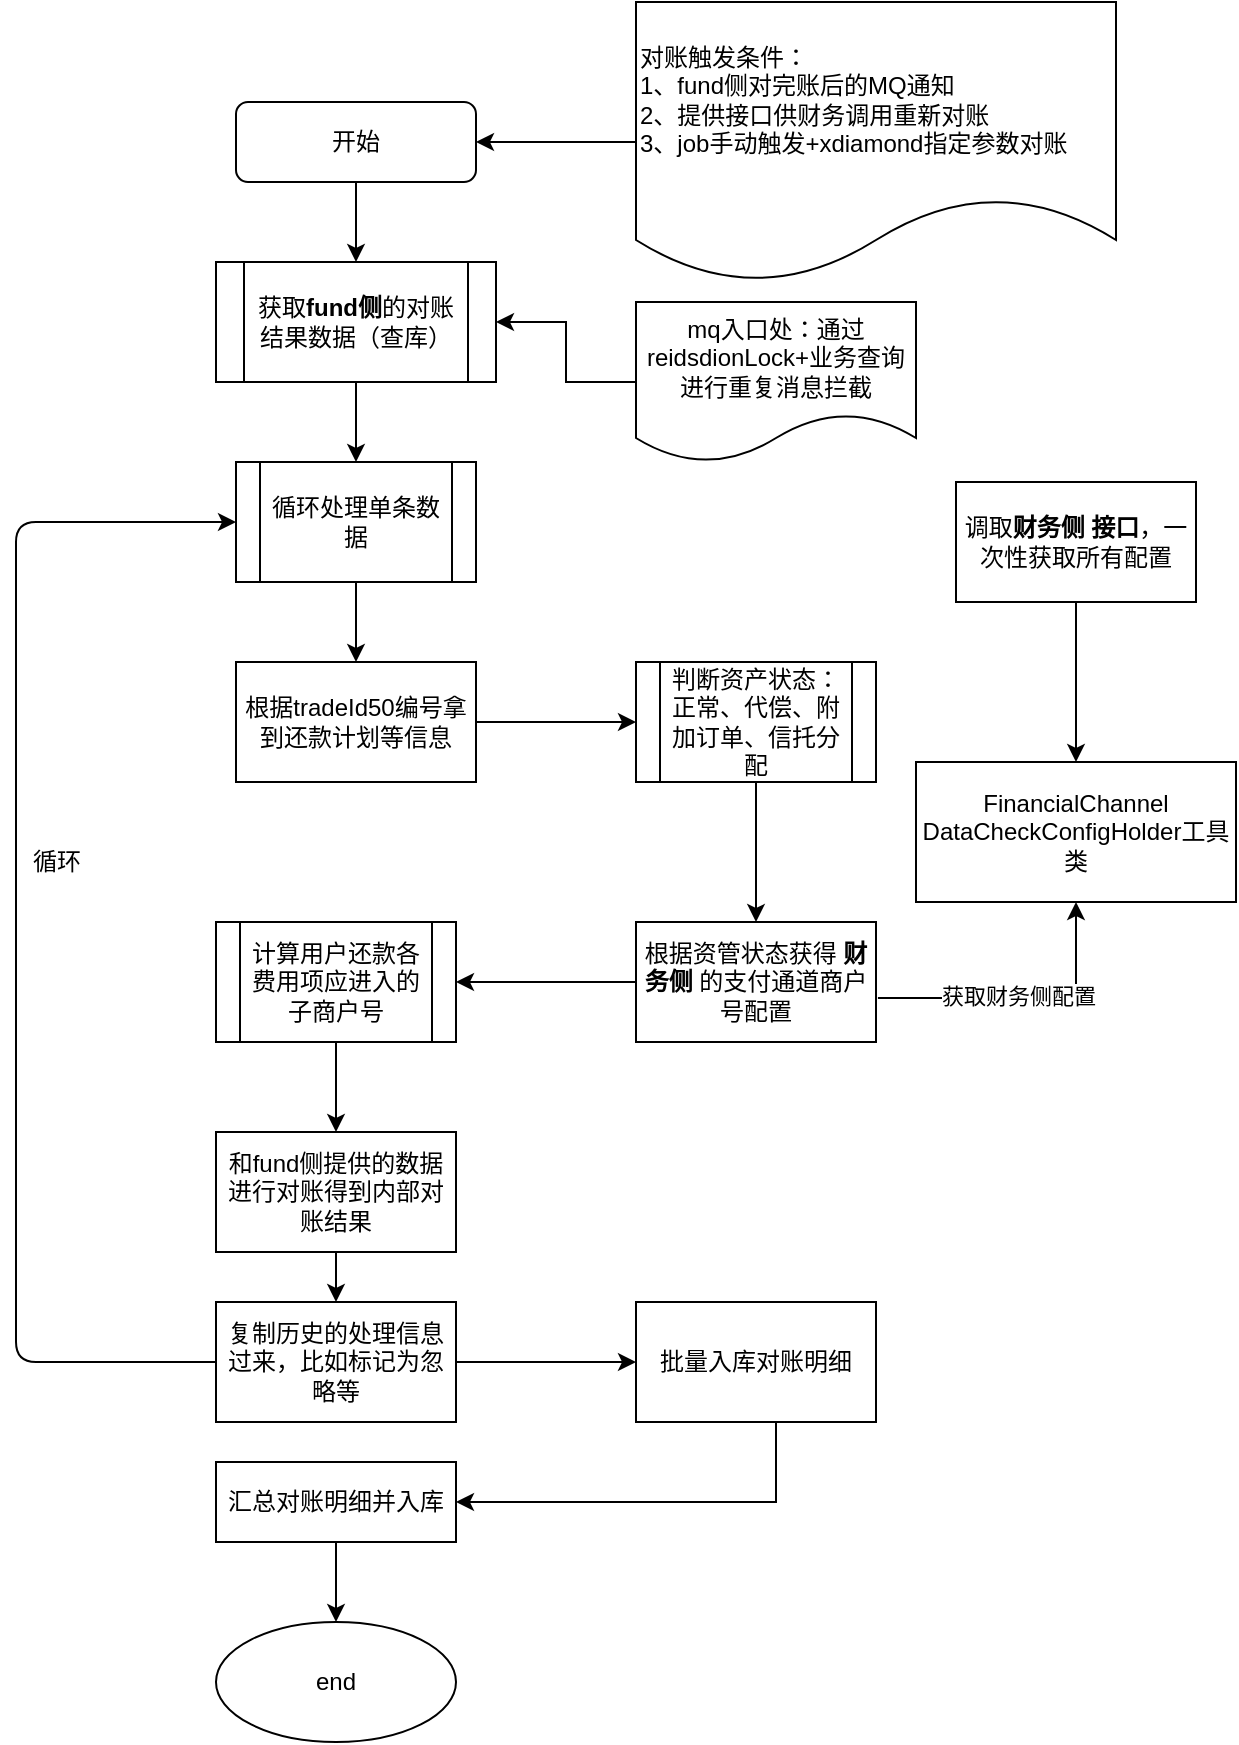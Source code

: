<mxfile version="15.6.0" type="github">
  <diagram id="apIW8iKadIbED9XqzVE-" name="Page-1">
    <mxGraphModel dx="2066" dy="1051" grid="1" gridSize="10" guides="1" tooltips="1" connect="1" arrows="1" fold="1" page="1" pageScale="1" pageWidth="827" pageHeight="1169" math="0" shadow="0">
      <root>
        <mxCell id="0" />
        <mxCell id="1" parent="0" />
        <mxCell id="F3Vqj-18aOBOU162DJYH-1" value="" style="edgeStyle=orthogonalEdgeStyle;rounded=0;orthogonalLoop=1;jettySize=auto;html=1;" edge="1" parent="1" source="F3Vqj-18aOBOU162DJYH-2">
          <mxGeometry relative="1" as="geometry">
            <mxPoint x="370" y="150" as="targetPoint" />
          </mxGeometry>
        </mxCell>
        <mxCell id="F3Vqj-18aOBOU162DJYH-2" value="开始" style="rounded=1;whiteSpace=wrap;html=1;fontSize=12;glass=0;strokeWidth=1;shadow=0;" vertex="1" parent="1">
          <mxGeometry x="310" y="70" width="120" height="40" as="geometry" />
        </mxCell>
        <mxCell id="F3Vqj-18aOBOU162DJYH-3" value="" style="edgeStyle=orthogonalEdgeStyle;rounded=0;orthogonalLoop=1;jettySize=auto;html=1;" edge="1" parent="1" source="F3Vqj-18aOBOU162DJYH-4" target="F3Vqj-18aOBOU162DJYH-6">
          <mxGeometry relative="1" as="geometry" />
        </mxCell>
        <mxCell id="F3Vqj-18aOBOU162DJYH-4" value="获取&lt;b&gt;fund侧&lt;/b&gt;的对账结果数据（查库）" style="shape=process;whiteSpace=wrap;html=1;backgroundOutline=1;" vertex="1" parent="1">
          <mxGeometry x="300" y="150" width="140" height="60" as="geometry" />
        </mxCell>
        <mxCell id="F3Vqj-18aOBOU162DJYH-46" value="" style="edgeStyle=orthogonalEdgeStyle;rounded=0;orthogonalLoop=1;jettySize=auto;html=1;" edge="1" parent="1" source="F3Vqj-18aOBOU162DJYH-6" target="F3Vqj-18aOBOU162DJYH-10">
          <mxGeometry relative="1" as="geometry" />
        </mxCell>
        <mxCell id="F3Vqj-18aOBOU162DJYH-6" value="循环处理单条数据" style="shape=process;whiteSpace=wrap;html=1;backgroundOutline=1;" vertex="1" parent="1">
          <mxGeometry x="310" y="250" width="120" height="60" as="geometry" />
        </mxCell>
        <mxCell id="F3Vqj-18aOBOU162DJYH-47" value="" style="edgeStyle=orthogonalEdgeStyle;rounded=0;orthogonalLoop=1;jettySize=auto;html=1;" edge="1" parent="1" source="F3Vqj-18aOBOU162DJYH-10" target="F3Vqj-18aOBOU162DJYH-16">
          <mxGeometry relative="1" as="geometry" />
        </mxCell>
        <mxCell id="F3Vqj-18aOBOU162DJYH-10" value="根据tradeId50编号拿到还款计划等信息" style="rounded=0;whiteSpace=wrap;html=1;" vertex="1" parent="1">
          <mxGeometry x="310" y="350" width="120" height="60" as="geometry" />
        </mxCell>
        <mxCell id="F3Vqj-18aOBOU162DJYH-15" value="" style="edgeStyle=orthogonalEdgeStyle;rounded=0;orthogonalLoop=1;jettySize=auto;html=1;" edge="1" parent="1" source="F3Vqj-18aOBOU162DJYH-16" target="F3Vqj-18aOBOU162DJYH-18">
          <mxGeometry relative="1" as="geometry" />
        </mxCell>
        <mxCell id="F3Vqj-18aOBOU162DJYH-43" value="" style="edgeStyle=orthogonalEdgeStyle;rounded=0;orthogonalLoop=1;jettySize=auto;html=1;exitX=1.008;exitY=0.633;exitDx=0;exitDy=0;exitPerimeter=0;" edge="1" parent="1" source="F3Vqj-18aOBOU162DJYH-18" target="F3Vqj-18aOBOU162DJYH-41">
          <mxGeometry relative="1" as="geometry" />
        </mxCell>
        <mxCell id="F3Vqj-18aOBOU162DJYH-44" value="获取财务侧配置" style="edgeLabel;html=1;align=center;verticalAlign=middle;resizable=0;points=[];" vertex="1" connectable="0" parent="F3Vqj-18aOBOU162DJYH-43">
          <mxGeometry x="-0.054" y="1" relative="1" as="geometry">
            <mxPoint as="offset" />
          </mxGeometry>
        </mxCell>
        <mxCell id="F3Vqj-18aOBOU162DJYH-16" value="判断资产状态：正常、代偿、附加订单、信托分配" style="shape=process;whiteSpace=wrap;html=1;backgroundOutline=1;" vertex="1" parent="1">
          <mxGeometry x="510" y="350" width="120" height="60" as="geometry" />
        </mxCell>
        <mxCell id="F3Vqj-18aOBOU162DJYH-45" value="" style="edgeStyle=orthogonalEdgeStyle;rounded=0;orthogonalLoop=1;jettySize=auto;html=1;" edge="1" parent="1" source="F3Vqj-18aOBOU162DJYH-18" target="F3Vqj-18aOBOU162DJYH-25">
          <mxGeometry relative="1" as="geometry" />
        </mxCell>
        <mxCell id="F3Vqj-18aOBOU162DJYH-18" value="根据资管状态获得 &lt;b&gt;财务侧&lt;/b&gt; 的支付通道商户号配置" style="whiteSpace=wrap;html=1;" vertex="1" parent="1">
          <mxGeometry x="510" y="480" width="120" height="60" as="geometry" />
        </mxCell>
        <mxCell id="F3Vqj-18aOBOU162DJYH-20" style="edgeStyle=orthogonalEdgeStyle;rounded=0;orthogonalLoop=1;jettySize=auto;html=1;exitX=0.5;exitY=1;exitDx=0;exitDy=0;entryX=0.5;entryY=0;entryDx=0;entryDy=0;" edge="1" parent="1" source="F3Vqj-18aOBOU162DJYH-21" target="F3Vqj-18aOBOU162DJYH-35">
          <mxGeometry relative="1" as="geometry" />
        </mxCell>
        <mxCell id="F3Vqj-18aOBOU162DJYH-21" value="和fund侧提供的数据进行对账得到内部对账结果" style="whiteSpace=wrap;html=1;" vertex="1" parent="1">
          <mxGeometry x="300" y="585" width="120" height="60" as="geometry" />
        </mxCell>
        <mxCell id="F3Vqj-18aOBOU162DJYH-22" value="end" style="ellipse;whiteSpace=wrap;html=1;" vertex="1" parent="1">
          <mxGeometry x="300" y="830" width="120" height="60" as="geometry" />
        </mxCell>
        <mxCell id="F3Vqj-18aOBOU162DJYH-23" value="" style="endArrow=classic;html=1;entryX=0;entryY=0.5;entryDx=0;entryDy=0;exitX=0;exitY=0.5;exitDx=0;exitDy=0;" edge="1" parent="1" target="F3Vqj-18aOBOU162DJYH-6" source="F3Vqj-18aOBOU162DJYH-35">
          <mxGeometry width="50" height="50" relative="1" as="geometry">
            <mxPoint x="370" y="1400" as="sourcePoint" />
            <mxPoint x="500" y="380" as="targetPoint" />
            <Array as="points">
              <mxPoint x="200" y="700" />
              <mxPoint x="200" y="280" />
            </Array>
          </mxGeometry>
        </mxCell>
        <mxCell id="F3Vqj-18aOBOU162DJYH-24" value="循环" style="text;html=1;align=center;verticalAlign=middle;resizable=0;points=[];autosize=1;strokeColor=none;" vertex="1" parent="1">
          <mxGeometry x="200" y="440" width="40" height="20" as="geometry" />
        </mxCell>
        <mxCell id="F3Vqj-18aOBOU162DJYH-48" value="" style="edgeStyle=orthogonalEdgeStyle;rounded=0;orthogonalLoop=1;jettySize=auto;html=1;" edge="1" parent="1" source="F3Vqj-18aOBOU162DJYH-25" target="F3Vqj-18aOBOU162DJYH-21">
          <mxGeometry relative="1" as="geometry" />
        </mxCell>
        <mxCell id="F3Vqj-18aOBOU162DJYH-25" value="&lt;span&gt;计算用户还款各费用项应进入的子商户号&lt;/span&gt;" style="shape=process;whiteSpace=wrap;html=1;backgroundOutline=1;" vertex="1" parent="1">
          <mxGeometry x="300" y="480" width="120" height="60" as="geometry" />
        </mxCell>
        <mxCell id="F3Vqj-18aOBOU162DJYH-42" value="" style="edgeStyle=orthogonalEdgeStyle;rounded=0;orthogonalLoop=1;jettySize=auto;html=1;" edge="1" parent="1" source="F3Vqj-18aOBOU162DJYH-30" target="F3Vqj-18aOBOU162DJYH-41">
          <mxGeometry relative="1" as="geometry" />
        </mxCell>
        <mxCell id="F3Vqj-18aOBOU162DJYH-30" value="调取&lt;b&gt;财务侧 接口&lt;/b&gt;，一次性获取所有配置" style="rounded=0;whiteSpace=wrap;html=1;" vertex="1" parent="1">
          <mxGeometry x="670" y="260" width="120" height="60" as="geometry" />
        </mxCell>
        <mxCell id="F3Vqj-18aOBOU162DJYH-55" value="" style="edgeStyle=orthogonalEdgeStyle;rounded=0;orthogonalLoop=1;jettySize=auto;html=1;" edge="1" parent="1" source="F3Vqj-18aOBOU162DJYH-33" target="F3Vqj-18aOBOU162DJYH-2">
          <mxGeometry relative="1" as="geometry" />
        </mxCell>
        <mxCell id="F3Vqj-18aOBOU162DJYH-33" value="对账触发条件：&lt;br&gt;1、fund侧对完账后的MQ通知&lt;br&gt;&lt;div&gt;2、提供接口供财务调用重新对账&lt;/div&gt;&lt;div&gt;3、job手动触发+xdiamond指定参数对账&lt;/div&gt;" style="shape=document;whiteSpace=wrap;html=1;boundedLbl=1;align=left;" vertex="1" parent="1">
          <mxGeometry x="510" y="20" width="240" height="140" as="geometry" />
        </mxCell>
        <mxCell id="F3Vqj-18aOBOU162DJYH-53" value="" style="edgeStyle=orthogonalEdgeStyle;rounded=0;orthogonalLoop=1;jettySize=auto;html=1;" edge="1" parent="1" source="F3Vqj-18aOBOU162DJYH-35" target="F3Vqj-18aOBOU162DJYH-52">
          <mxGeometry relative="1" as="geometry" />
        </mxCell>
        <mxCell id="F3Vqj-18aOBOU162DJYH-35" value="复制历史的处理信息过来，比如标记为忽略等" style="rounded=0;whiteSpace=wrap;html=1;" vertex="1" parent="1">
          <mxGeometry x="300" y="670" width="120" height="60" as="geometry" />
        </mxCell>
        <mxCell id="F3Vqj-18aOBOU162DJYH-39" value="" style="edgeStyle=orthogonalEdgeStyle;rounded=0;orthogonalLoop=1;jettySize=auto;html=1;" edge="1" parent="1" source="F3Vqj-18aOBOU162DJYH-37" target="F3Vqj-18aOBOU162DJYH-4">
          <mxGeometry relative="1" as="geometry" />
        </mxCell>
        <mxCell id="F3Vqj-18aOBOU162DJYH-37" value="mq入口处：通过reidsdionLock+业务查询进行重复消息拦截" style="shape=document;whiteSpace=wrap;html=1;boundedLbl=1;" vertex="1" parent="1">
          <mxGeometry x="510" y="170" width="140" height="80" as="geometry" />
        </mxCell>
        <mxCell id="F3Vqj-18aOBOU162DJYH-41" value="FinancialChannel&lt;br&gt;DataCheckConfigHolder工具类" style="rounded=0;whiteSpace=wrap;html=1;" vertex="1" parent="1">
          <mxGeometry x="650" y="400" width="160" height="70" as="geometry" />
        </mxCell>
        <mxCell id="F3Vqj-18aOBOU162DJYH-51" value="" style="edgeStyle=orthogonalEdgeStyle;rounded=0;orthogonalLoop=1;jettySize=auto;html=1;" edge="1" parent="1" source="F3Vqj-18aOBOU162DJYH-49" target="F3Vqj-18aOBOU162DJYH-22">
          <mxGeometry relative="1" as="geometry" />
        </mxCell>
        <mxCell id="F3Vqj-18aOBOU162DJYH-49" value="汇总对账明细并入库" style="rounded=0;whiteSpace=wrap;html=1;" vertex="1" parent="1">
          <mxGeometry x="300" y="750" width="120" height="40" as="geometry" />
        </mxCell>
        <mxCell id="F3Vqj-18aOBOU162DJYH-54" style="edgeStyle=orthogonalEdgeStyle;rounded=0;orthogonalLoop=1;jettySize=auto;html=1;entryX=1;entryY=0.5;entryDx=0;entryDy=0;" edge="1" parent="1" source="F3Vqj-18aOBOU162DJYH-52" target="F3Vqj-18aOBOU162DJYH-49">
          <mxGeometry relative="1" as="geometry">
            <Array as="points">
              <mxPoint x="580" y="770" />
            </Array>
          </mxGeometry>
        </mxCell>
        <mxCell id="F3Vqj-18aOBOU162DJYH-52" value="批量入库对账明细" style="whiteSpace=wrap;html=1;rounded=0;" vertex="1" parent="1">
          <mxGeometry x="510" y="670" width="120" height="60" as="geometry" />
        </mxCell>
      </root>
    </mxGraphModel>
  </diagram>
</mxfile>
